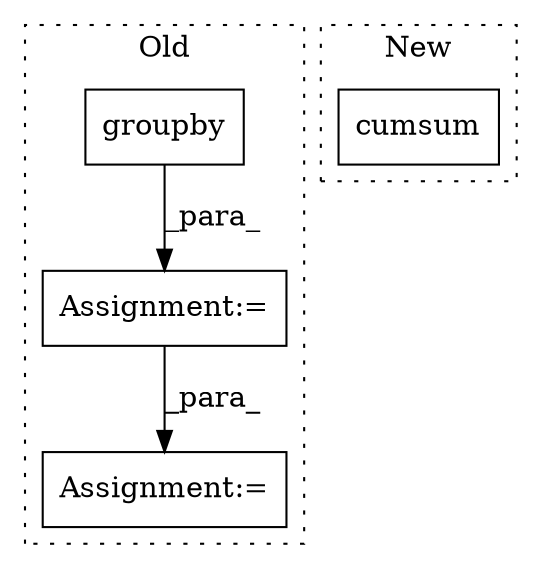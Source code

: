 digraph G {
subgraph cluster0 {
1 [label="groupby" a="32" s="6374,6389" l="8,1" shape="box"];
3 [label="Assignment:=" a="7" s="6367" l="1" shape="box"];
4 [label="Assignment:=" a="7" s="6481" l="1" shape="box"];
label = "Old";
style="dotted";
}
subgraph cluster1 {
2 [label="cumsum" a="32" s="6602" l="8" shape="box"];
label = "New";
style="dotted";
}
1 -> 3 [label="_para_"];
3 -> 4 [label="_para_"];
}